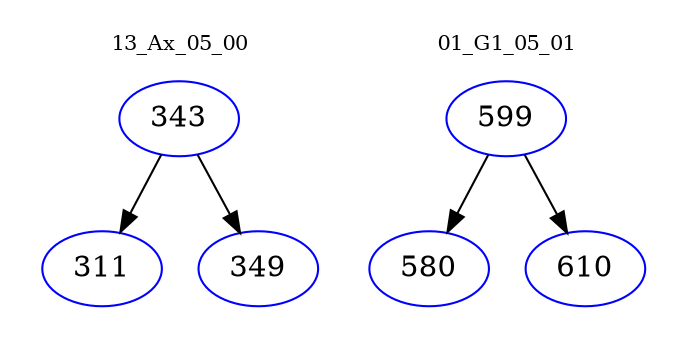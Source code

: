 digraph{
subgraph cluster_0 {
color = white
label = "13_Ax_05_00";
fontsize=10;
T0_343 [label="343", color="blue"]
T0_343 -> T0_311 [color="black"]
T0_311 [label="311", color="blue"]
T0_343 -> T0_349 [color="black"]
T0_349 [label="349", color="blue"]
}
subgraph cluster_1 {
color = white
label = "01_G1_05_01";
fontsize=10;
T1_599 [label="599", color="blue"]
T1_599 -> T1_580 [color="black"]
T1_580 [label="580", color="blue"]
T1_599 -> T1_610 [color="black"]
T1_610 [label="610", color="blue"]
}
}
